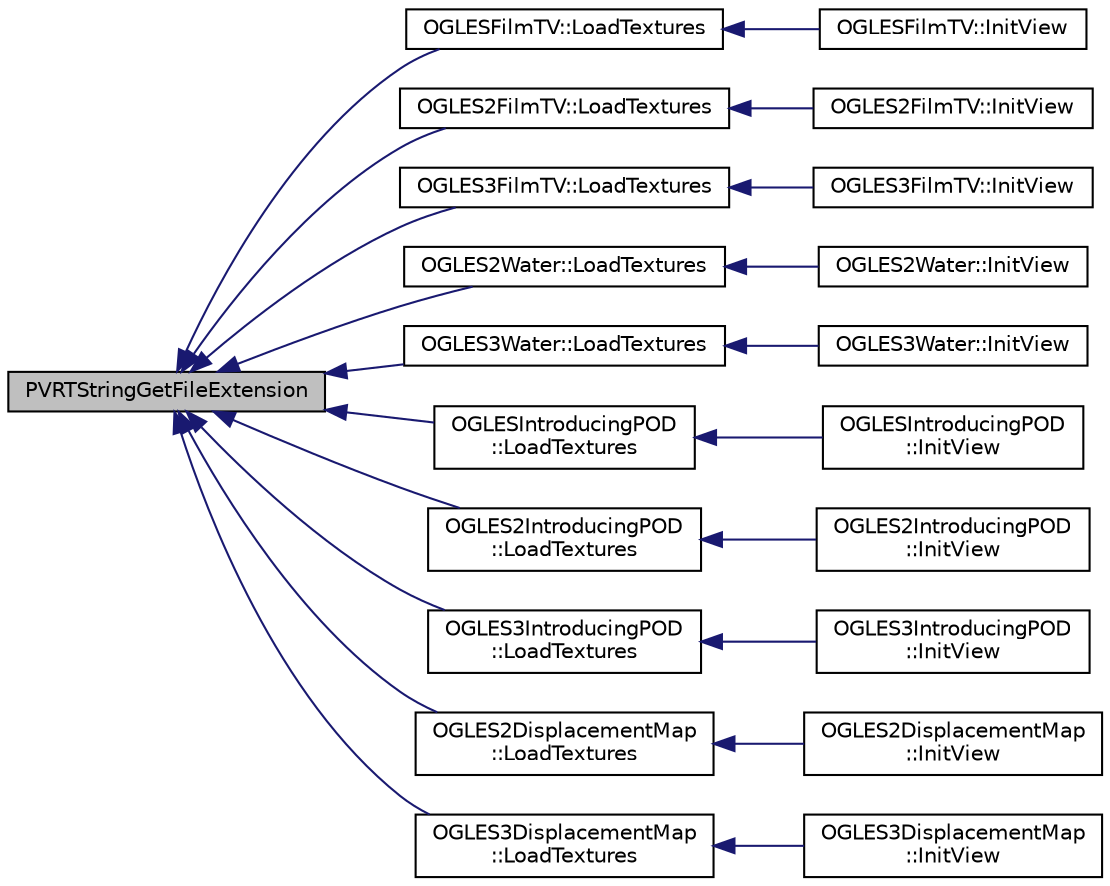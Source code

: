 digraph "PVRTStringGetFileExtension"
{
  edge [fontname="Helvetica",fontsize="10",labelfontname="Helvetica",labelfontsize="10"];
  node [fontname="Helvetica",fontsize="10",shape=record];
  rankdir="LR";
  Node1 [label="PVRTStringGetFileExtension",height=0.2,width=0.4,color="black", fillcolor="grey75", style="filled", fontcolor="black"];
  Node1 -> Node2 [dir="back",color="midnightblue",fontsize="10",style="solid"];
  Node2 [label="OGLESFilmTV::LoadTextures",height=0.2,width=0.4,color="black", fillcolor="white", style="filled",URL="$class_o_g_l_e_s_film_t_v.html#adb417d352deedf0a4cbc7ab2db274682"];
  Node2 -> Node3 [dir="back",color="midnightblue",fontsize="10",style="solid"];
  Node3 [label="OGLESFilmTV::InitView",height=0.2,width=0.4,color="black", fillcolor="white", style="filled",URL="$class_o_g_l_e_s_film_t_v.html#a1ea5268db0b745d827dde1ecc543a08b"];
  Node1 -> Node4 [dir="back",color="midnightblue",fontsize="10",style="solid"];
  Node4 [label="OGLES2FilmTV::LoadTextures",height=0.2,width=0.4,color="black", fillcolor="white", style="filled",URL="$class_o_g_l_e_s2_film_t_v.html#ac02b046a1039e085096b5352bf78a776"];
  Node4 -> Node5 [dir="back",color="midnightblue",fontsize="10",style="solid"];
  Node5 [label="OGLES2FilmTV::InitView",height=0.2,width=0.4,color="black", fillcolor="white", style="filled",URL="$class_o_g_l_e_s2_film_t_v.html#a6641a9c6654e329a4bb71e235b614b00"];
  Node1 -> Node6 [dir="back",color="midnightblue",fontsize="10",style="solid"];
  Node6 [label="OGLES3FilmTV::LoadTextures",height=0.2,width=0.4,color="black", fillcolor="white", style="filled",URL="$class_o_g_l_e_s3_film_t_v.html#a31ffd7f6fd605617a316e3b89b9841c9"];
  Node6 -> Node7 [dir="back",color="midnightblue",fontsize="10",style="solid"];
  Node7 [label="OGLES3FilmTV::InitView",height=0.2,width=0.4,color="black", fillcolor="white", style="filled",URL="$class_o_g_l_e_s3_film_t_v.html#aa18bf366e621fd15d5e970f833baabae"];
  Node1 -> Node8 [dir="back",color="midnightblue",fontsize="10",style="solid"];
  Node8 [label="OGLES2Water::LoadTextures",height=0.2,width=0.4,color="black", fillcolor="white", style="filled",URL="$class_o_g_l_e_s2_water.html#a6e62abc754164c41ac62d560cccc10fa"];
  Node8 -> Node9 [dir="back",color="midnightblue",fontsize="10",style="solid"];
  Node9 [label="OGLES2Water::InitView",height=0.2,width=0.4,color="black", fillcolor="white", style="filled",URL="$class_o_g_l_e_s2_water.html#a2da566592e1831ed3d9b4b2d0b400105"];
  Node1 -> Node10 [dir="back",color="midnightblue",fontsize="10",style="solid"];
  Node10 [label="OGLES3Water::LoadTextures",height=0.2,width=0.4,color="black", fillcolor="white", style="filled",URL="$class_o_g_l_e_s3_water.html#a97b14e60c16a2d1175adf1549722e77b"];
  Node10 -> Node11 [dir="back",color="midnightblue",fontsize="10",style="solid"];
  Node11 [label="OGLES3Water::InitView",height=0.2,width=0.4,color="black", fillcolor="white", style="filled",URL="$class_o_g_l_e_s3_water.html#a25e025258e7aa9898269ba644ded3dd5"];
  Node1 -> Node12 [dir="back",color="midnightblue",fontsize="10",style="solid"];
  Node12 [label="OGLESIntroducingPOD\l::LoadTextures",height=0.2,width=0.4,color="black", fillcolor="white", style="filled",URL="$class_o_g_l_e_s_introducing_p_o_d.html#a8f4409ae8856ab85c6bcafe8b4af7e00"];
  Node12 -> Node13 [dir="back",color="midnightblue",fontsize="10",style="solid"];
  Node13 [label="OGLESIntroducingPOD\l::InitView",height=0.2,width=0.4,color="black", fillcolor="white", style="filled",URL="$class_o_g_l_e_s_introducing_p_o_d.html#aa56538d2f1d161c35d0072394ef99e6e"];
  Node1 -> Node14 [dir="back",color="midnightblue",fontsize="10",style="solid"];
  Node14 [label="OGLES2IntroducingPOD\l::LoadTextures",height=0.2,width=0.4,color="black", fillcolor="white", style="filled",URL="$class_o_g_l_e_s2_introducing_p_o_d.html#a6c9522e2e620a2c880ecb7f736381606"];
  Node14 -> Node15 [dir="back",color="midnightblue",fontsize="10",style="solid"];
  Node15 [label="OGLES2IntroducingPOD\l::InitView",height=0.2,width=0.4,color="black", fillcolor="white", style="filled",URL="$class_o_g_l_e_s2_introducing_p_o_d.html#a6ca6537d8354f3a97bf0bc8014a2de3c"];
  Node1 -> Node16 [dir="back",color="midnightblue",fontsize="10",style="solid"];
  Node16 [label="OGLES3IntroducingPOD\l::LoadTextures",height=0.2,width=0.4,color="black", fillcolor="white", style="filled",URL="$class_o_g_l_e_s3_introducing_p_o_d.html#af5cc40146892d1e0e51e68e4b0e52ecc"];
  Node16 -> Node17 [dir="back",color="midnightblue",fontsize="10",style="solid"];
  Node17 [label="OGLES3IntroducingPOD\l::InitView",height=0.2,width=0.4,color="black", fillcolor="white", style="filled",URL="$class_o_g_l_e_s3_introducing_p_o_d.html#a782c52b5ecda4997679950037750de6b"];
  Node1 -> Node18 [dir="back",color="midnightblue",fontsize="10",style="solid"];
  Node18 [label="OGLES2DisplacementMap\l::LoadTextures",height=0.2,width=0.4,color="black", fillcolor="white", style="filled",URL="$class_o_g_l_e_s2_displacement_map.html#a41c1cddcfdd510ddedd7a4ac60e7916a"];
  Node18 -> Node19 [dir="back",color="midnightblue",fontsize="10",style="solid"];
  Node19 [label="OGLES2DisplacementMap\l::InitView",height=0.2,width=0.4,color="black", fillcolor="white", style="filled",URL="$class_o_g_l_e_s2_displacement_map.html#a8234a56461c3ade780e4454b060d8cdc"];
  Node1 -> Node20 [dir="back",color="midnightblue",fontsize="10",style="solid"];
  Node20 [label="OGLES3DisplacementMap\l::LoadTextures",height=0.2,width=0.4,color="black", fillcolor="white", style="filled",URL="$class_o_g_l_e_s3_displacement_map.html#a8c17de0a36619b8ffeda623b8b91f374"];
  Node20 -> Node21 [dir="back",color="midnightblue",fontsize="10",style="solid"];
  Node21 [label="OGLES3DisplacementMap\l::InitView",height=0.2,width=0.4,color="black", fillcolor="white", style="filled",URL="$class_o_g_l_e_s3_displacement_map.html#a5493a4bba670b6d7cf926468b0a2a18f"];
}
